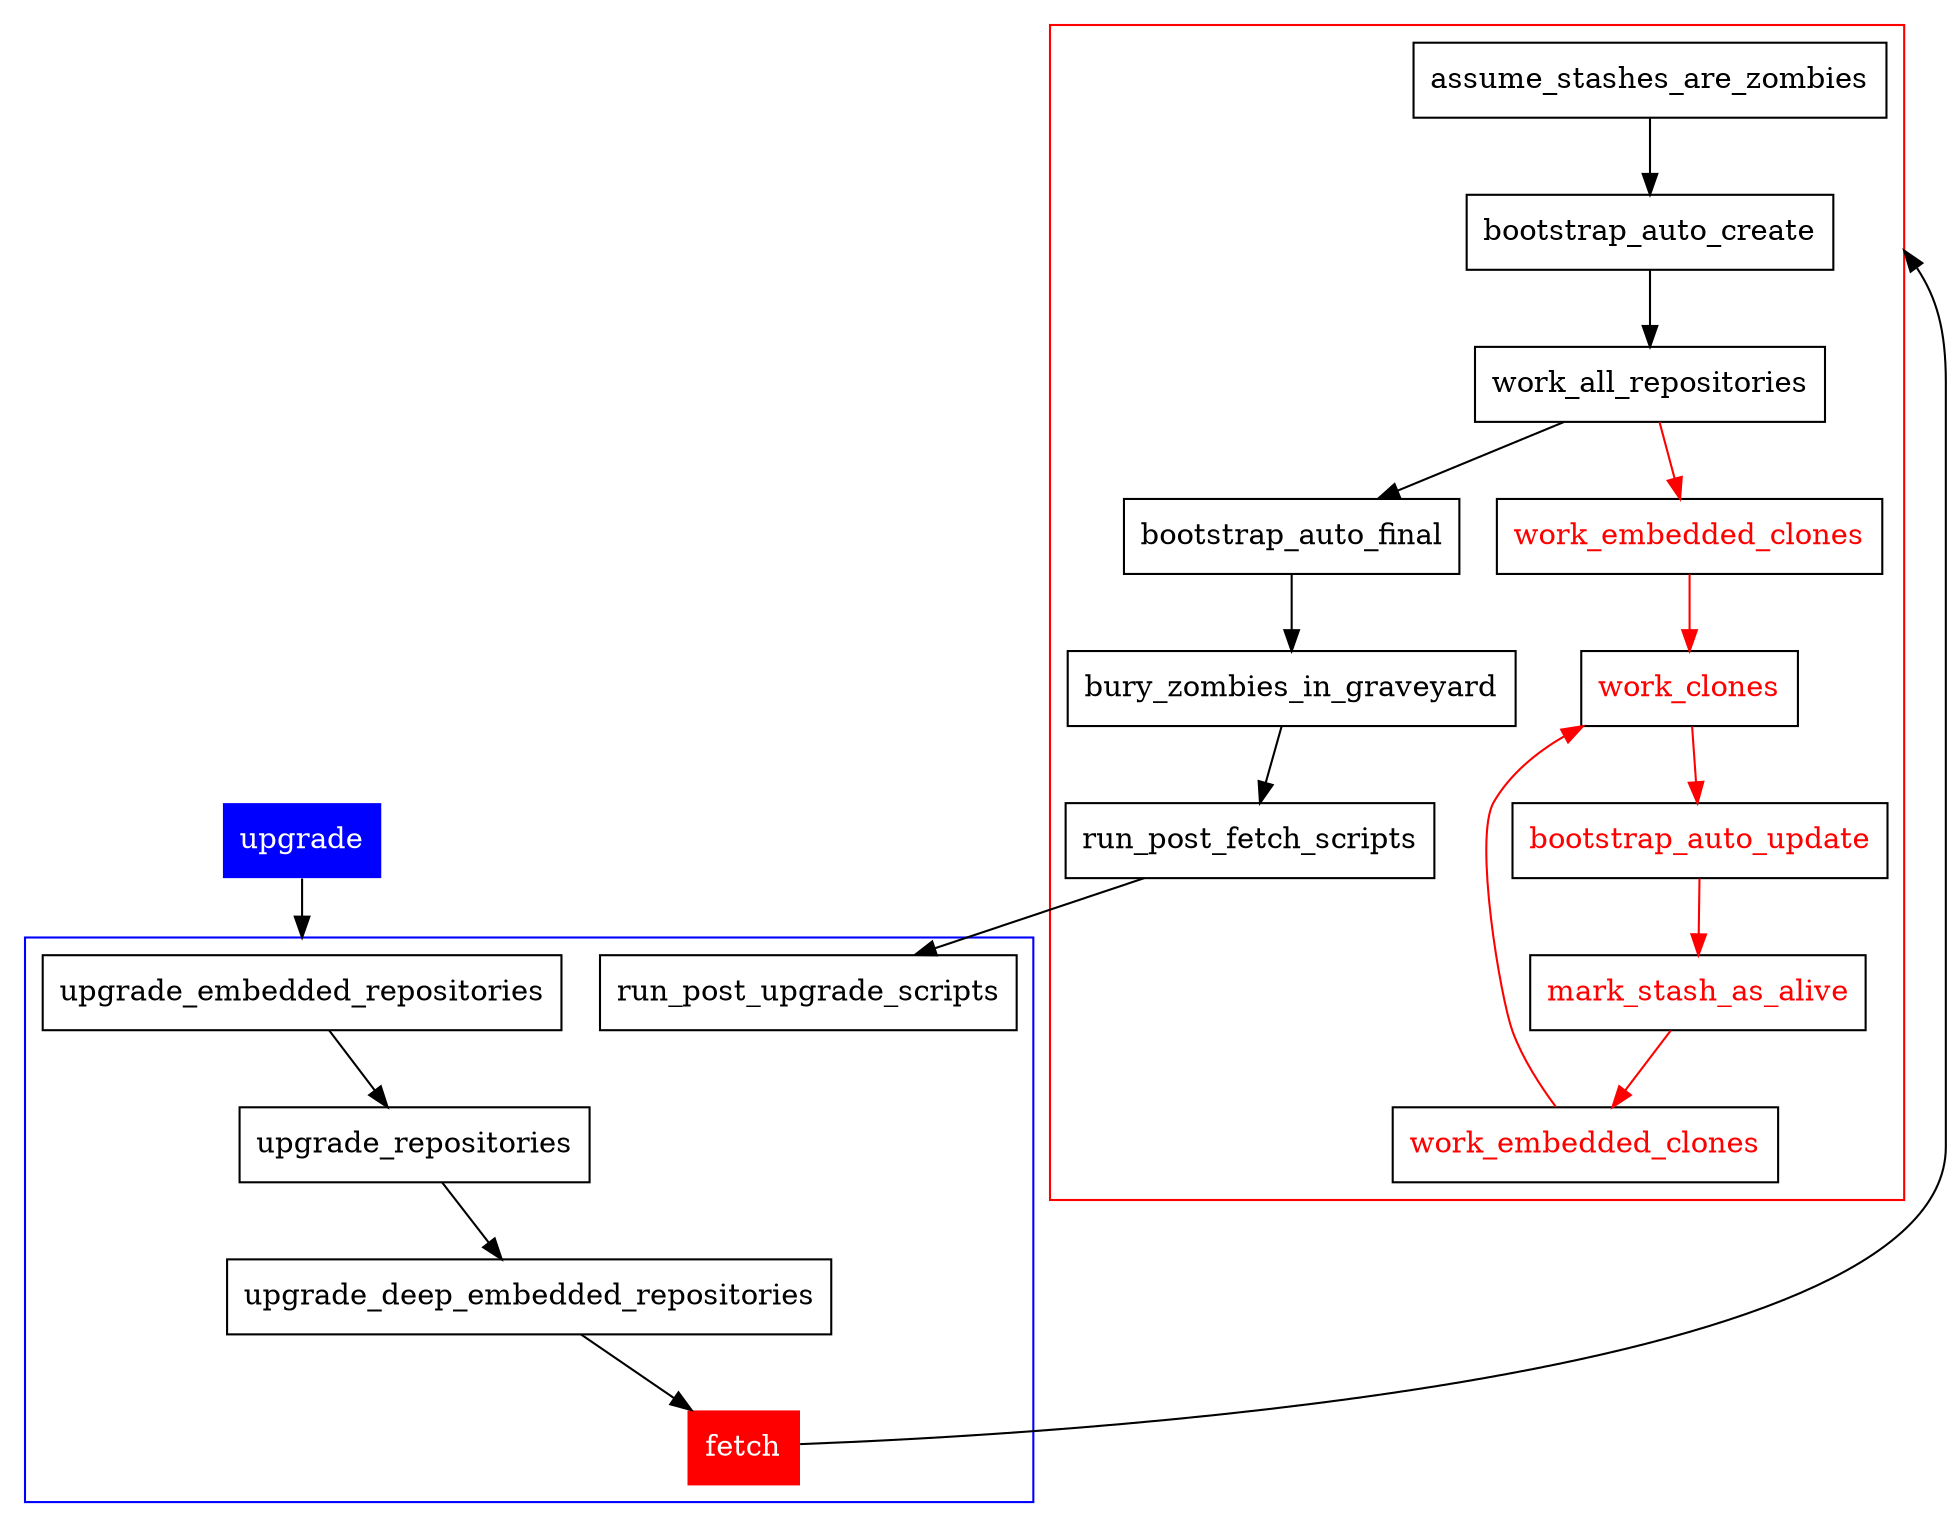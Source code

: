 digraph refresh {
   compound=true
   node [shape="none"]

   "fetch"  [ fillcolor="red", style="filled", fontcolor="white"]
   "upgrade" [ fillcolor="blue", style="filled", fontcolor="white"]

   node [shape="record"]

   fetch  -> "assume_stashes_are_zombies" [ lhead=cluster_0]
   upgrade -> "upgrade_embedded_repositories"     [ lhead=cluster_1]


   subgraph cluster_0 {
      node [shape="record"]
      color="red"

      "inviso" [ style="invisible"]

      "assume_stashes_are_zombies"          -> "bootstrap_auto_create"

      "bootstrap_auto_create"               -> "work_all_repositories"

      "work_all_repositories"               -> "work_embedded_clones"     [color="red"]
      "work_embedded_clones"                -> "work_clones"              [color="red"]
      "work_clones"                         -> "bootstrap_auto_update"    [color="red"]
      "bootstrap_auto_update"               -> "mark_stash_as_alive"      [color="red"]
      "mark_stash_as_alive"                 -> "work_embedded_clones (2)" [color="red"]
      "work_embedded_clones (2)"            -> "work_clones"              [color="red"]
      "work_all_repositories"               -> "bootstrap_auto_final"
      "bootstrap_auto_final"                -> "bury_zombies_in_graveyard"

      "bury_zombies_in_graveyard"           -> "run_post_fetch_scripts"

      "work_embedded_clones"                 [ fontcolor="red"]
      "work_clones"                          [ fontcolor="red"]
      "work_clones"                          [ fontcolor="red"]
      "mark_stash_as_alive"                  [ fontcolor="red"]
      "bootstrap_auto_update"                [ fontcolor="red"]
      "work_embedded_clones (2)"             [ label="work_embedded_clones", fontcolor="red"]
   }

   subgraph cluster_1 {
      node [shape="record"]
      color="blue"

      "upgrade_embedded_repositories"       -> "upgrade_repositories"
      "upgrade_repositories"                -> "upgrade_deep_embedded_repositories"
      "upgrade_deep_embedded_repositories"  -> "fetch"
      "run_post_fetch_scripts"              -> "run_post_upgrade_scripts" [ lhead="cluster_0"]
   }


}